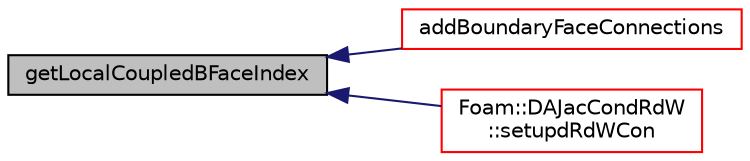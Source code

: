 digraph "getLocalCoupledBFaceIndex"
{
  bgcolor="transparent";
  edge [fontname="Helvetica",fontsize="10",labelfontname="Helvetica",labelfontsize="10"];
  node [fontname="Helvetica",fontsize="10",shape=record];
  rankdir="LR";
  Node44 [label="getLocalCoupledBFaceIndex",height=0.2,width=0.4,color="black", fillcolor="grey75", style="filled", fontcolor="black"];
  Node44 -> Node45 [dir="back",color="midnightblue",fontsize="10",style="solid",fontname="Helvetica"];
  Node45 [label="addBoundaryFaceConnections",height=0.2,width=0.4,color="red",URL="$classFoam_1_1DAJacCon.html#aa64c993a0ecb8c97d16142fb38c6ef08",tooltip="add the column index of the (iner-proc) connected states and faces to conMat, given a local face inde..."];
  Node44 -> Node49 [dir="back",color="midnightblue",fontsize="10",style="solid",fontname="Helvetica"];
  Node49 [label="Foam::DAJacCondRdW\l::setupdRdWCon",height=0.2,width=0.4,color="red",URL="$classFoam_1_1DAJacCondRdW.html#a6320c97a80c467a388c3a88fdcd31eb3"];
}
